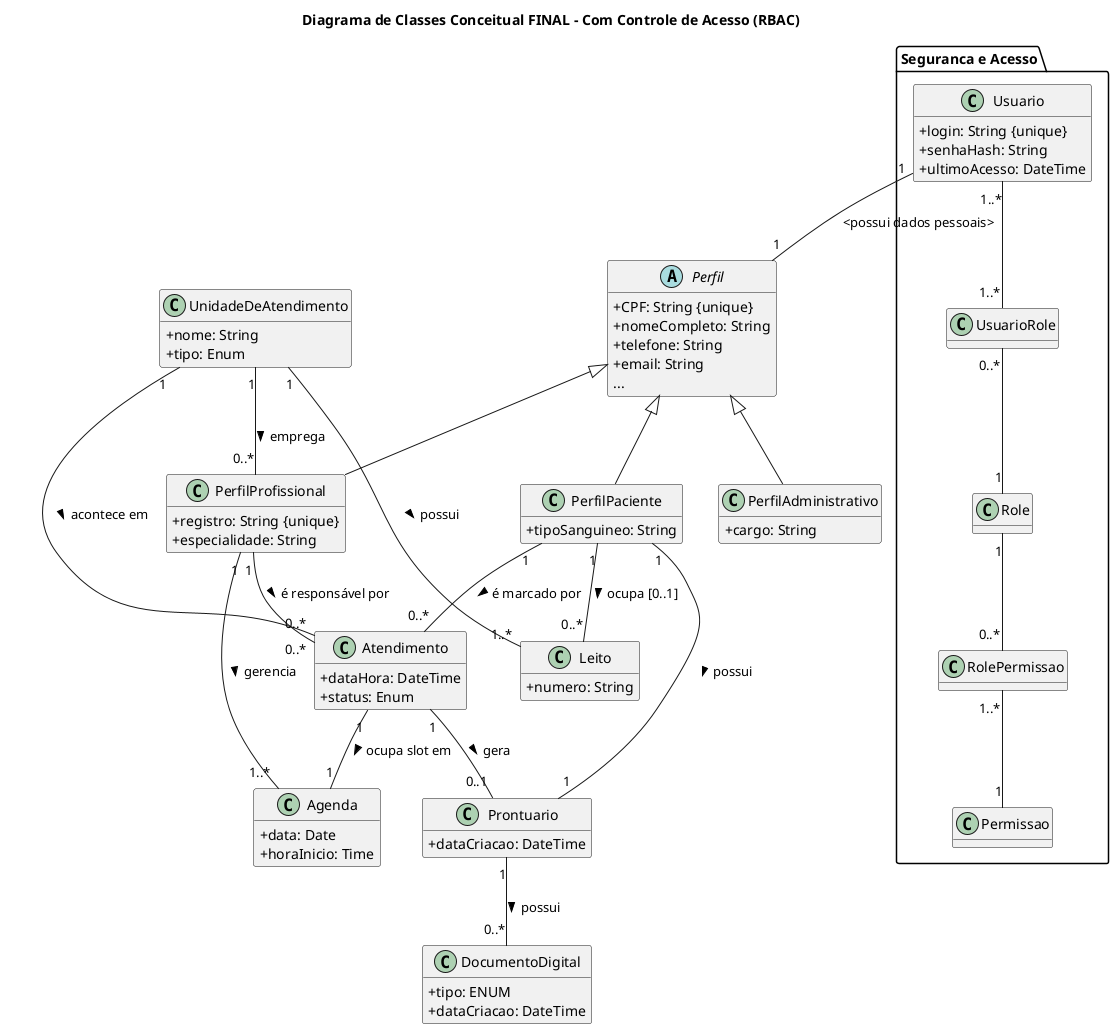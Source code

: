 @startuml Diagrama_Classes_Sistema_Saude_FINAL_RBAC

title Diagrama de Classes Conceitual FINAL - Com Controle de Acesso (RBAC)

hide methods
skinparam classAttributeIconSize 0

' 1. CLASSES DE SEGURANÇA (RBAC)

package "Seguranca e Acesso" {
    class Usuario {
      + login: String {unique}
      + senhaHash: String
      + ultimoAcesso: DateTime
    }

    class Role {
      + nome: String {unique} (Ex: Medico, Admin, Lab)
    }

    class Permissao {
      + nome: String {unique} (Ex: p_criar_prontuario, p_gerenciar_leitos)
    }
    
    ' Tabelas de Junção
    class UsuarioRole
    class RolePermissao
    
    ' Relações de N para N
    Usuario "1..*" -- "1..*" UsuarioRole
    UsuarioRole "0..*" -- "1" Role
    
    Role "1" -- "0..*" RolePermissao
    RolePermissao "1..*" -- "1" Permissao
}

' 2. CLASSES DE PERFIS E DADOS PESSOAIS

abstract class Perfil {
  + CPF: String {unique}
  + nomeCompleto: String
  + telefone: String
  + email: String
  ...
}

class PerfilPaciente {
  + tipoSanguineo: String
}

class PerfilProfissional {
  + registro: String {unique}
  + especialidade: String
}

class PerfilAdministrativo {
  + cargo: String
}

' Hierarquia e Conexão com Segurança
Perfil <|-- PerfilPaciente
Perfil <|-- PerfilProfissional
Perfil <|-- PerfilAdministrativo

' A Conta de Acesso (Login) pertence a um Perfil específico
Usuario "1" -- "1" Perfil : <possui dados pessoais>


' 3. MÓDULO DE ATENDIMENTO E GESTÃO

class UnidadeDeAtendimento {
  + nome: String
  + tipo: Enum
}

class Atendimento {
  + dataHora: DateTime
  + tipo: Enum (Consulta, Exame)
  + status: Enum
}

class Agenda {
  + data: Date
  + horaInicio: Time
}

class Prontuario {
  + dataCriacao: DateTime
}

class DocumentoDigital {
  + tipo: ENUM
  + dataCriacao: DateTime
}

class Leito {
  + numero: String
}

' RELACIONAMENTOS CHAVE (Funcionais)

' Evento de Atendimento
PerfilPaciente "1" -- "0..*" Atendimento : é marcado por >
PerfilProfissional "1" -- "0..*" Atendimento : é responsável por >

' Organização
UnidadeDeAtendimento "1" -- "0..*" PerfilProfissional : emprega >
UnidadeDeAtendimento "1" -- "0..*" Atendimento : acontece em >
UnidadeDeAtendimento "1" -- "1..*" Leito : possui >

' Agenda
PerfilProfissional "1" -- "1..*" Agenda : gerencia >
Atendimento "1" -- "1" Agenda : ocupa slot em >

' Prontuário e Documentação
PerfilPaciente "1" -- "1" Prontuario : possui >
Atendimento "1" -- "0..1" Prontuario : gera >
Prontuario "1" -- "0..*" DocumentoDigital : possui >

' Internação
PerfilPaciente "1" -- "0..*" Leito : ocupa [0..1] >

@enduml